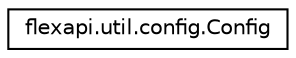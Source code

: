 digraph "Graphical Class Hierarchy"
{
  edge [fontname="Helvetica",fontsize="10",labelfontname="Helvetica",labelfontsize="10"];
  node [fontname="Helvetica",fontsize="10",shape=record];
  rankdir="LR";
  Node1 [label="flexapi.util.config.Config",height=0.2,width=0.4,color="black", fillcolor="white", style="filled",URL="$classflexapi_1_1util_1_1config_1_1_config.html"];
}
